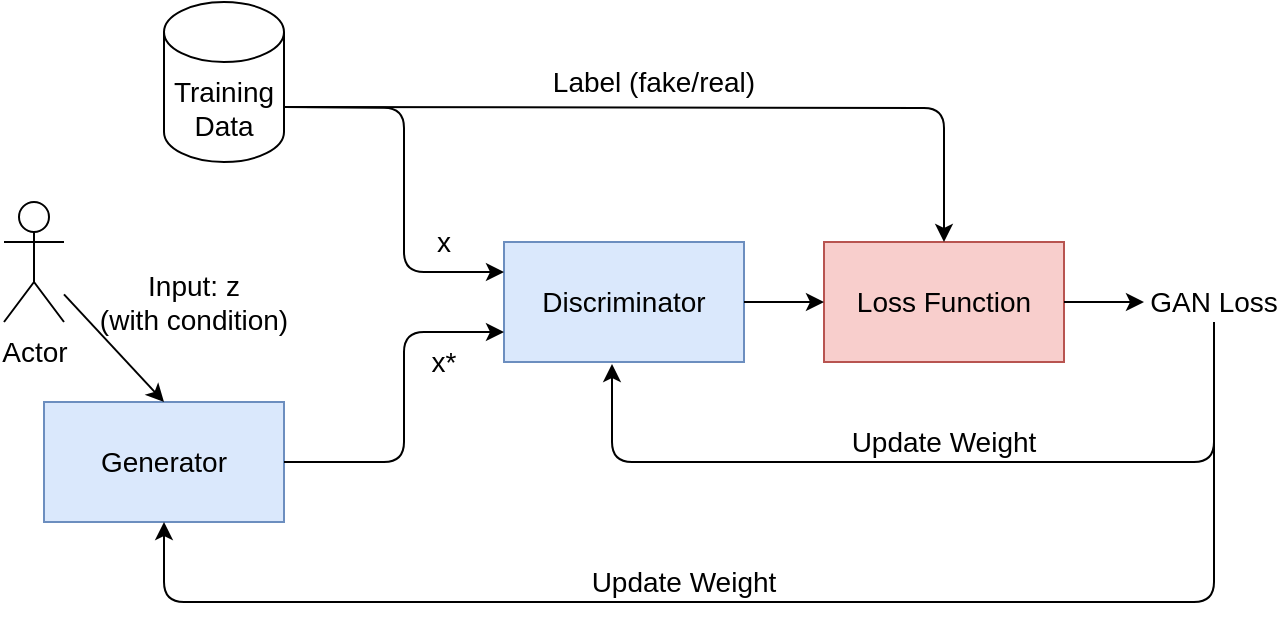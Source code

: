 <mxfile version="14.6.13" type="device" pages="2"><diagram id="M1yBrNcDxrDYFsgK1jpJ" name="condition"><mxGraphModel dx="1366" dy="816" grid="1" gridSize="10" guides="1" tooltips="1" connect="1" arrows="1" fold="1" page="1" pageScale="1" pageWidth="850" pageHeight="1100" math="0" shadow="0"><root><mxCell id="0"/><mxCell id="1" parent="0"/><mxCell id="S-uGNxnyIMzmVbET68yx-1" value="Training Data" style="shape=cylinder3;whiteSpace=wrap;html=1;boundedLbl=1;backgroundOutline=1;size=15;fontSize=14;" vertex="1" parent="1"><mxGeometry x="250" y="130" width="60" height="80" as="geometry"/></mxCell><mxCell id="S-uGNxnyIMzmVbET68yx-2" value="Discriminator" style="rounded=0;whiteSpace=wrap;html=1;fillColor=#dae8fc;strokeColor=#6c8ebf;fontSize=14;" vertex="1" parent="1"><mxGeometry x="420" y="250" width="120" height="60" as="geometry"/></mxCell><mxCell id="S-uGNxnyIMzmVbET68yx-3" value="" style="endArrow=classic;html=1;exitX=1;exitY=0;exitDx=0;exitDy=52.5;exitPerimeter=0;entryX=0;entryY=0.25;entryDx=0;entryDy=0;" edge="1" parent="1" source="S-uGNxnyIMzmVbET68yx-1" target="S-uGNxnyIMzmVbET68yx-2"><mxGeometry width="50" height="50" relative="1" as="geometry"><mxPoint x="460" y="430" as="sourcePoint"/><mxPoint x="510" y="380" as="targetPoint"/><Array as="points"><mxPoint x="370" y="183"/><mxPoint x="370" y="265"/></Array></mxGeometry></mxCell><mxCell id="S-uGNxnyIMzmVbET68yx-4" value="Generator" style="rounded=0;whiteSpace=wrap;html=1;fillColor=#dae8fc;strokeColor=#6c8ebf;fontSize=14;" vertex="1" parent="1"><mxGeometry x="190" y="330" width="120" height="60" as="geometry"/></mxCell><mxCell id="S-uGNxnyIMzmVbET68yx-5" value="" style="endArrow=classic;html=1;entryX=0;entryY=0.75;entryDx=0;entryDy=0;exitX=1;exitY=0.5;exitDx=0;exitDy=0;" edge="1" parent="1" source="S-uGNxnyIMzmVbET68yx-4" target="S-uGNxnyIMzmVbET68yx-2"><mxGeometry width="50" height="50" relative="1" as="geometry"><mxPoint x="460" y="430" as="sourcePoint"/><mxPoint x="510" y="380" as="targetPoint"/><Array as="points"><mxPoint x="370" y="360"/><mxPoint x="370" y="295"/></Array></mxGeometry></mxCell><mxCell id="S-uGNxnyIMzmVbET68yx-6" value="x" style="text;html=1;strokeColor=none;fillColor=none;align=center;verticalAlign=middle;whiteSpace=wrap;rounded=0;fontSize=14;" vertex="1" parent="1"><mxGeometry x="370" y="240" width="40" height="20" as="geometry"/></mxCell><mxCell id="S-uGNxnyIMzmVbET68yx-8" value="x*" style="text;html=1;strokeColor=none;fillColor=none;align=center;verticalAlign=middle;whiteSpace=wrap;rounded=0;fontSize=14;" vertex="1" parent="1"><mxGeometry x="370" y="300" width="40" height="20" as="geometry"/></mxCell><mxCell id="S-uGNxnyIMzmVbET68yx-9" value="Actor" style="shape=umlActor;verticalLabelPosition=bottom;verticalAlign=top;html=1;outlineConnect=0;fontSize=14;" vertex="1" parent="1"><mxGeometry x="170" y="230" width="30" height="60" as="geometry"/></mxCell><mxCell id="S-uGNxnyIMzmVbET68yx-10" value="" style="endArrow=classic;html=1;fontSize=14;entryX=0.5;entryY=0;entryDx=0;entryDy=0;" edge="1" parent="1" source="S-uGNxnyIMzmVbET68yx-9" target="S-uGNxnyIMzmVbET68yx-4"><mxGeometry width="50" height="50" relative="1" as="geometry"><mxPoint x="460" y="430" as="sourcePoint"/><mxPoint x="510" y="380" as="targetPoint"/></mxGeometry></mxCell><mxCell id="S-uGNxnyIMzmVbET68yx-11" value="Input: z&lt;br&gt;(with condition)" style="text;html=1;strokeColor=none;fillColor=none;align=center;verticalAlign=middle;whiteSpace=wrap;rounded=0;fontSize=14;" vertex="1" parent="1"><mxGeometry x="210" y="270" width="110" height="20" as="geometry"/></mxCell><mxCell id="S-uGNxnyIMzmVbET68yx-13" value="Loss Function" style="rounded=0;whiteSpace=wrap;html=1;fillColor=#f8cecc;strokeColor=#b85450;fontSize=14;" vertex="1" parent="1"><mxGeometry x="580" y="250" width="120" height="60" as="geometry"/></mxCell><mxCell id="S-uGNxnyIMzmVbET68yx-14" value="" style="endArrow=classic;html=1;fontSize=14;entryX=0;entryY=0.5;entryDx=0;entryDy=0;exitX=1;exitY=0.5;exitDx=0;exitDy=0;" edge="1" parent="1" source="S-uGNxnyIMzmVbET68yx-2" target="S-uGNxnyIMzmVbET68yx-13"><mxGeometry width="50" height="50" relative="1" as="geometry"><mxPoint x="400" y="410" as="sourcePoint"/><mxPoint x="450" y="360" as="targetPoint"/></mxGeometry></mxCell><mxCell id="S-uGNxnyIMzmVbET68yx-15" value="" style="endArrow=classic;html=1;fontSize=14;exitX=1;exitY=0.5;exitDx=0;exitDy=0;" edge="1" parent="1" source="S-uGNxnyIMzmVbET68yx-13"><mxGeometry width="50" height="50" relative="1" as="geometry"><mxPoint x="740" y="260" as="sourcePoint"/><mxPoint x="740" y="280" as="targetPoint"/></mxGeometry></mxCell><mxCell id="S-uGNxnyIMzmVbET68yx-16" value="GAN Loss" style="text;html=1;strokeColor=none;fillColor=none;align=center;verticalAlign=middle;whiteSpace=wrap;rounded=0;fontSize=14;" vertex="1" parent="1"><mxGeometry x="740" y="270" width="70" height="20" as="geometry"/></mxCell><mxCell id="S-uGNxnyIMzmVbET68yx-17" value="" style="endArrow=classic;html=1;fontSize=14;exitX=0.5;exitY=1;exitDx=0;exitDy=0;entryX=0.45;entryY=1.017;entryDx=0;entryDy=0;entryPerimeter=0;" edge="1" parent="1" source="S-uGNxnyIMzmVbET68yx-16" target="S-uGNxnyIMzmVbET68yx-2"><mxGeometry width="50" height="50" relative="1" as="geometry"><mxPoint x="400" y="400" as="sourcePoint"/><mxPoint x="450" y="350" as="targetPoint"/><Array as="points"><mxPoint x="775" y="360"/><mxPoint x="474" y="360"/></Array></mxGeometry></mxCell><mxCell id="S-uGNxnyIMzmVbET68yx-18" value="" style="endArrow=classic;html=1;fontSize=14;exitX=0.5;exitY=1;exitDx=0;exitDy=0;entryX=0.5;entryY=1;entryDx=0;entryDy=0;" edge="1" parent="1" source="S-uGNxnyIMzmVbET68yx-16" target="S-uGNxnyIMzmVbET68yx-4"><mxGeometry width="50" height="50" relative="1" as="geometry"><mxPoint x="400" y="400" as="sourcePoint"/><mxPoint x="450" y="350" as="targetPoint"/><Array as="points"><mxPoint x="775" y="430"/><mxPoint x="250" y="430"/></Array></mxGeometry></mxCell><mxCell id="S-uGNxnyIMzmVbET68yx-19" value="Update Weight" style="text;html=1;strokeColor=none;fillColor=none;align=center;verticalAlign=middle;whiteSpace=wrap;rounded=0;fontSize=14;" vertex="1" parent="1"><mxGeometry x="590" y="340" width="100" height="20" as="geometry"/></mxCell><mxCell id="S-uGNxnyIMzmVbET68yx-20" value="Update Weight" style="text;html=1;strokeColor=none;fillColor=none;align=center;verticalAlign=middle;whiteSpace=wrap;rounded=0;fontSize=14;" vertex="1" parent="1"><mxGeometry x="460" y="410" width="100" height="20" as="geometry"/></mxCell><mxCell id="S-uGNxnyIMzmVbET68yx-23" value="" style="endArrow=classic;html=1;fontSize=14;entryX=0.5;entryY=0;entryDx=0;entryDy=0;exitX=1;exitY=0;exitDx=0;exitDy=52.5;exitPerimeter=0;" edge="1" parent="1" source="S-uGNxnyIMzmVbET68yx-1" target="S-uGNxnyIMzmVbET68yx-13"><mxGeometry width="50" height="50" relative="1" as="geometry"><mxPoint x="400" y="400" as="sourcePoint"/><mxPoint x="450" y="350" as="targetPoint"/><Array as="points"><mxPoint x="640" y="183"/></Array></mxGeometry></mxCell><mxCell id="S-uGNxnyIMzmVbET68yx-24" value="Label (fake/real)" style="text;html=1;strokeColor=none;fillColor=none;align=center;verticalAlign=middle;whiteSpace=wrap;rounded=0;fontSize=14;" vertex="1" parent="1"><mxGeometry x="430" y="160" width="130" height="20" as="geometry"/></mxCell></root></mxGraphModel></diagram><diagram id="nG2fvi_eFkD0J5KI6zv8" name="pure"><mxGraphModel dx="1138" dy="680" grid="1" gridSize="10" guides="1" tooltips="1" connect="1" arrows="1" fold="1" page="1" pageScale="1" pageWidth="850" pageHeight="1100" math="0" shadow="0"><root><mxCell id="kOP8j06akK-ssJwKpdwK-0"/><mxCell id="kOP8j06akK-ssJwKpdwK-1" parent="kOP8j06akK-ssJwKpdwK-0"/><mxCell id="hQielwBkQLJ7vyqsn8v3-0" value="Training Data" style="shape=cylinder3;whiteSpace=wrap;html=1;boundedLbl=1;backgroundOutline=1;size=15;fontSize=14;" vertex="1" parent="kOP8j06akK-ssJwKpdwK-1"><mxGeometry x="250" y="130" width="60" height="80" as="geometry"/></mxCell><mxCell id="hQielwBkQLJ7vyqsn8v3-1" value="Discriminator" style="rounded=0;whiteSpace=wrap;html=1;fillColor=#dae8fc;strokeColor=#6c8ebf;fontSize=14;" vertex="1" parent="kOP8j06akK-ssJwKpdwK-1"><mxGeometry x="420" y="250" width="120" height="60" as="geometry"/></mxCell><mxCell id="hQielwBkQLJ7vyqsn8v3-2" value="" style="endArrow=classic;html=1;exitX=1;exitY=0;exitDx=0;exitDy=52.5;exitPerimeter=0;entryX=0;entryY=0.25;entryDx=0;entryDy=0;" edge="1" parent="kOP8j06akK-ssJwKpdwK-1" source="hQielwBkQLJ7vyqsn8v3-0" target="hQielwBkQLJ7vyqsn8v3-1"><mxGeometry width="50" height="50" relative="1" as="geometry"><mxPoint x="460" y="430" as="sourcePoint"/><mxPoint x="510" y="380" as="targetPoint"/><Array as="points"><mxPoint x="370" y="183"/><mxPoint x="370" y="265"/></Array></mxGeometry></mxCell><mxCell id="hQielwBkQLJ7vyqsn8v3-3" value="Generator" style="rounded=0;whiteSpace=wrap;html=1;fillColor=#dae8fc;strokeColor=#6c8ebf;fontSize=14;" vertex="1" parent="kOP8j06akK-ssJwKpdwK-1"><mxGeometry x="190" y="330" width="120" height="60" as="geometry"/></mxCell><mxCell id="hQielwBkQLJ7vyqsn8v3-4" value="" style="endArrow=classic;html=1;entryX=0;entryY=0.75;entryDx=0;entryDy=0;exitX=1;exitY=0.5;exitDx=0;exitDy=0;" edge="1" parent="kOP8j06akK-ssJwKpdwK-1" source="hQielwBkQLJ7vyqsn8v3-3" target="hQielwBkQLJ7vyqsn8v3-1"><mxGeometry width="50" height="50" relative="1" as="geometry"><mxPoint x="460" y="430" as="sourcePoint"/><mxPoint x="510" y="380" as="targetPoint"/><Array as="points"><mxPoint x="370" y="360"/><mxPoint x="370" y="295"/></Array></mxGeometry></mxCell><mxCell id="hQielwBkQLJ7vyqsn8v3-5" value="x" style="text;html=1;strokeColor=none;fillColor=none;align=center;verticalAlign=middle;whiteSpace=wrap;rounded=0;fontSize=14;" vertex="1" parent="kOP8j06akK-ssJwKpdwK-1"><mxGeometry x="370" y="240" width="40" height="20" as="geometry"/></mxCell><mxCell id="hQielwBkQLJ7vyqsn8v3-6" value="x*" style="text;html=1;strokeColor=none;fillColor=none;align=center;verticalAlign=middle;whiteSpace=wrap;rounded=0;fontSize=14;" vertex="1" parent="kOP8j06akK-ssJwKpdwK-1"><mxGeometry x="370" y="300" width="40" height="20" as="geometry"/></mxCell><mxCell id="hQielwBkQLJ7vyqsn8v3-8" value="" style="endArrow=classic;html=1;fontSize=14;entryX=0.5;entryY=0;entryDx=0;entryDy=0;exitX=0;exitY=0;exitDx=67.5;exitDy=30;exitPerimeter=0;" edge="1" parent="kOP8j06akK-ssJwKpdwK-1" source="hQielwBkQLJ7vyqsn8v3-20" target="hQielwBkQLJ7vyqsn8v3-3"><mxGeometry width="50" height="50" relative="1" as="geometry"><mxPoint x="200" y="276.154" as="sourcePoint"/><mxPoint x="510" y="380" as="targetPoint"/></mxGeometry></mxCell><mxCell id="hQielwBkQLJ7vyqsn8v3-10" value="Loss Function" style="rounded=0;whiteSpace=wrap;html=1;fillColor=#f8cecc;strokeColor=#b85450;fontSize=14;" vertex="1" parent="kOP8j06akK-ssJwKpdwK-1"><mxGeometry x="580" y="250" width="120" height="60" as="geometry"/></mxCell><mxCell id="hQielwBkQLJ7vyqsn8v3-11" value="" style="endArrow=classic;html=1;fontSize=14;entryX=0;entryY=0.5;entryDx=0;entryDy=0;exitX=1;exitY=0.5;exitDx=0;exitDy=0;" edge="1" parent="kOP8j06akK-ssJwKpdwK-1" source="hQielwBkQLJ7vyqsn8v3-1" target="hQielwBkQLJ7vyqsn8v3-10"><mxGeometry width="50" height="50" relative="1" as="geometry"><mxPoint x="400" y="410" as="sourcePoint"/><mxPoint x="450" y="360" as="targetPoint"/></mxGeometry></mxCell><mxCell id="hQielwBkQLJ7vyqsn8v3-12" value="" style="endArrow=classic;html=1;fontSize=14;exitX=1;exitY=0.5;exitDx=0;exitDy=0;" edge="1" parent="kOP8j06akK-ssJwKpdwK-1" source="hQielwBkQLJ7vyqsn8v3-10"><mxGeometry width="50" height="50" relative="1" as="geometry"><mxPoint x="740" y="260" as="sourcePoint"/><mxPoint x="740" y="280" as="targetPoint"/></mxGeometry></mxCell><mxCell id="hQielwBkQLJ7vyqsn8v3-13" value="GAN Loss" style="text;html=1;strokeColor=none;fillColor=none;align=center;verticalAlign=middle;whiteSpace=wrap;rounded=0;fontSize=14;" vertex="1" parent="kOP8j06akK-ssJwKpdwK-1"><mxGeometry x="740" y="270" width="70" height="20" as="geometry"/></mxCell><mxCell id="hQielwBkQLJ7vyqsn8v3-14" value="" style="endArrow=classic;html=1;fontSize=14;exitX=0.5;exitY=1;exitDx=0;exitDy=0;entryX=0.45;entryY=1.017;entryDx=0;entryDy=0;entryPerimeter=0;" edge="1" parent="kOP8j06akK-ssJwKpdwK-1" source="hQielwBkQLJ7vyqsn8v3-13" target="hQielwBkQLJ7vyqsn8v3-1"><mxGeometry width="50" height="50" relative="1" as="geometry"><mxPoint x="400" y="400" as="sourcePoint"/><mxPoint x="450" y="350" as="targetPoint"/><Array as="points"><mxPoint x="775" y="360"/><mxPoint x="474" y="360"/></Array></mxGeometry></mxCell><mxCell id="hQielwBkQLJ7vyqsn8v3-15" value="" style="endArrow=classic;html=1;fontSize=14;exitX=0.5;exitY=1;exitDx=0;exitDy=0;entryX=0.5;entryY=1;entryDx=0;entryDy=0;" edge="1" parent="kOP8j06akK-ssJwKpdwK-1" source="hQielwBkQLJ7vyqsn8v3-13" target="hQielwBkQLJ7vyqsn8v3-3"><mxGeometry width="50" height="50" relative="1" as="geometry"><mxPoint x="400" y="400" as="sourcePoint"/><mxPoint x="450" y="350" as="targetPoint"/><Array as="points"><mxPoint x="775" y="430"/><mxPoint x="250" y="430"/></Array></mxGeometry></mxCell><mxCell id="hQielwBkQLJ7vyqsn8v3-16" value="Update Weight" style="text;html=1;strokeColor=none;fillColor=none;align=center;verticalAlign=middle;whiteSpace=wrap;rounded=0;fontSize=14;" vertex="1" parent="kOP8j06akK-ssJwKpdwK-1"><mxGeometry x="590" y="340" width="100" height="20" as="geometry"/></mxCell><mxCell id="hQielwBkQLJ7vyqsn8v3-17" value="Update Weight" style="text;html=1;strokeColor=none;fillColor=none;align=center;verticalAlign=middle;whiteSpace=wrap;rounded=0;fontSize=14;" vertex="1" parent="kOP8j06akK-ssJwKpdwK-1"><mxGeometry x="460" y="410" width="100" height="20" as="geometry"/></mxCell><mxCell id="hQielwBkQLJ7vyqsn8v3-18" value="" style="endArrow=classic;html=1;fontSize=14;entryX=0.5;entryY=0;entryDx=0;entryDy=0;exitX=1;exitY=0;exitDx=0;exitDy=52.5;exitPerimeter=0;" edge="1" parent="kOP8j06akK-ssJwKpdwK-1" source="hQielwBkQLJ7vyqsn8v3-0" target="hQielwBkQLJ7vyqsn8v3-10"><mxGeometry width="50" height="50" relative="1" as="geometry"><mxPoint x="400" y="400" as="sourcePoint"/><mxPoint x="450" y="350" as="targetPoint"/><Array as="points"><mxPoint x="640" y="183"/></Array></mxGeometry></mxCell><mxCell id="hQielwBkQLJ7vyqsn8v3-19" value="Label (fake/real)" style="text;html=1;strokeColor=none;fillColor=none;align=center;verticalAlign=middle;whiteSpace=wrap;rounded=0;fontSize=14;" vertex="1" parent="kOP8j06akK-ssJwKpdwK-1"><mxGeometry x="430" y="160" width="130" height="20" as="geometry"/></mxCell><mxCell id="hQielwBkQLJ7vyqsn8v3-20" value="Random vector" style="shape=cube;whiteSpace=wrap;html=1;boundedLbl=1;backgroundOutline=1;darkOpacity=0.05;darkOpacity2=0.1;fontSize=14;size=10;" vertex="1" parent="kOP8j06akK-ssJwKpdwK-1"><mxGeometry x="182" y="270" width="125" height="30" as="geometry"/></mxCell></root></mxGraphModel></diagram></mxfile>